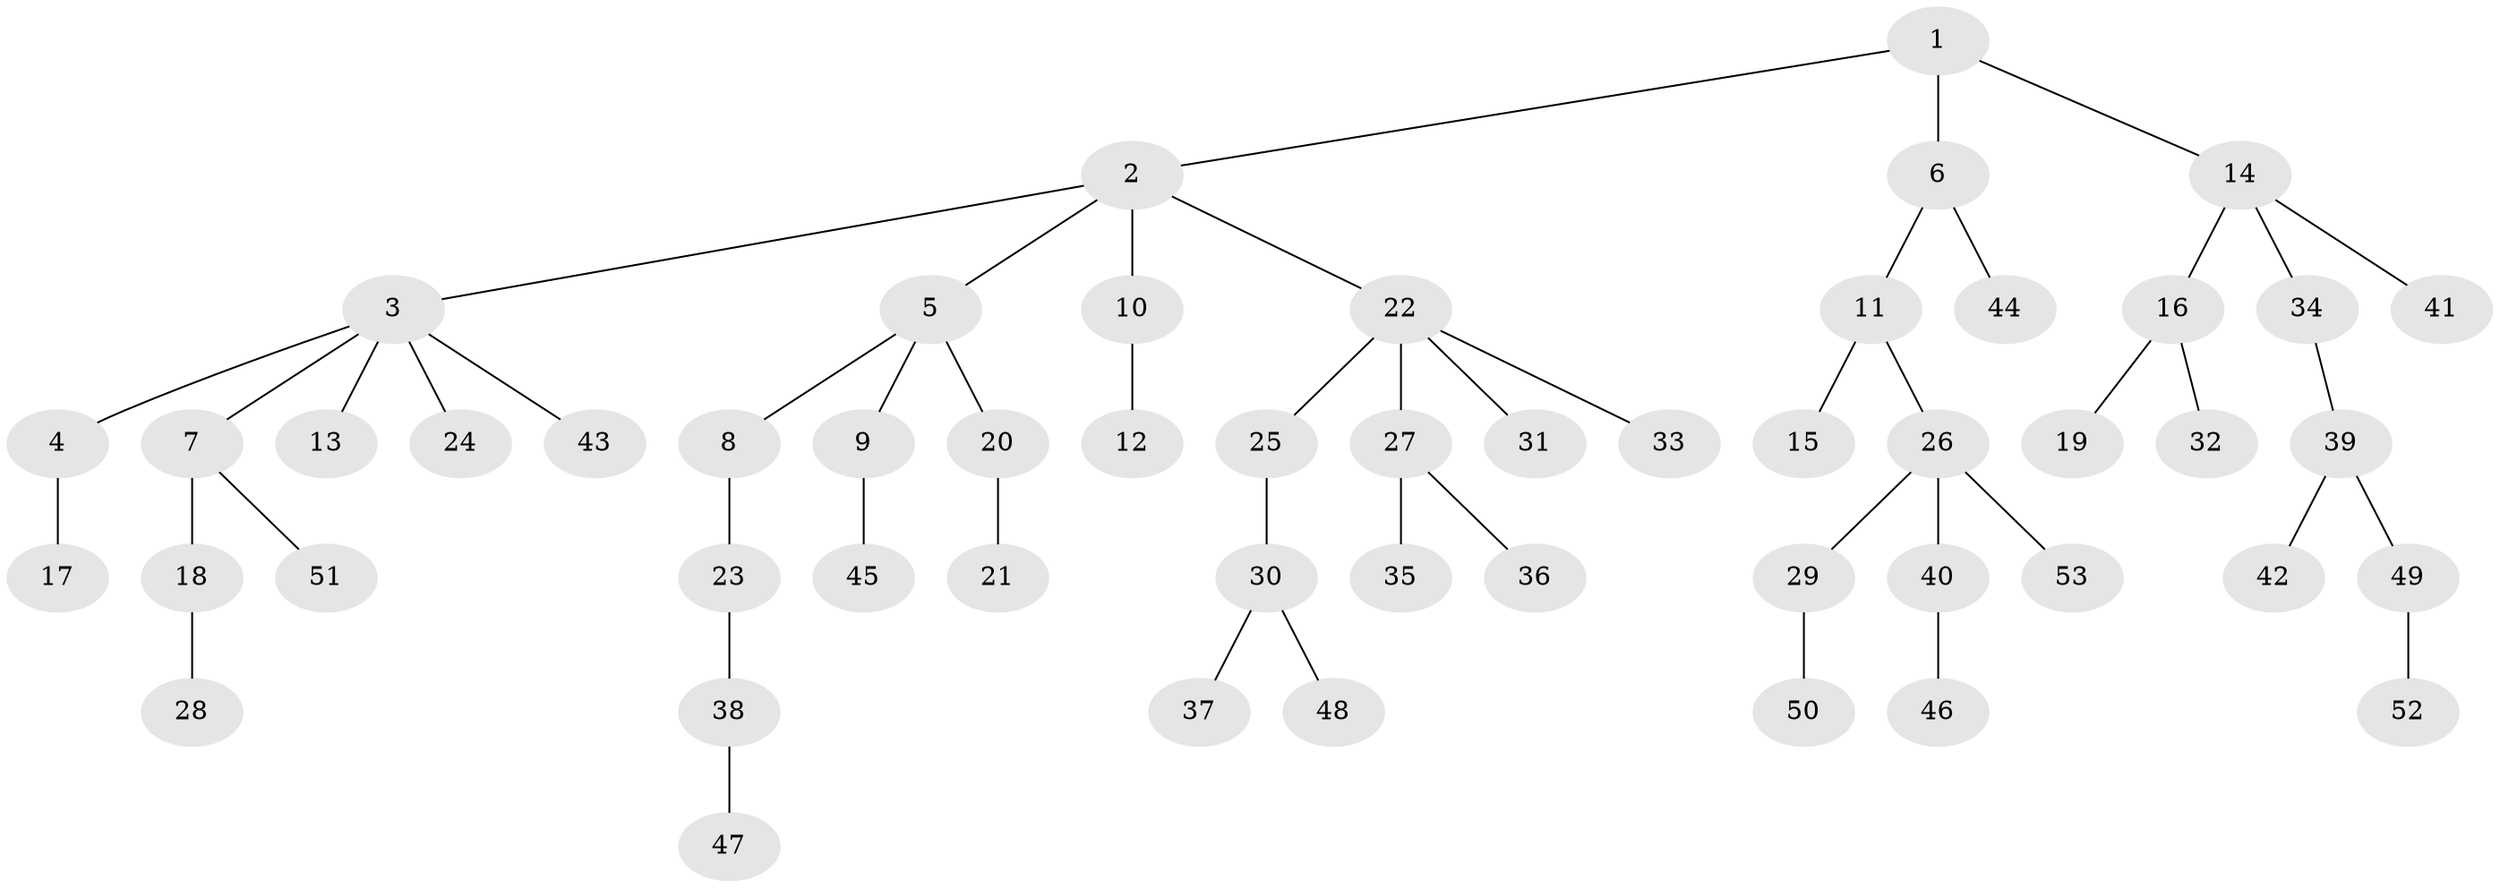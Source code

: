 // coarse degree distribution, {6: 0.02702702702702703, 5: 0.02702702702702703, 2: 0.40540540540540543, 4: 0.08108108108108109, 1: 0.43243243243243246, 3: 0.02702702702702703}
// Generated by graph-tools (version 1.1) at 2025/52/02/27/25 19:52:13]
// undirected, 53 vertices, 52 edges
graph export_dot {
graph [start="1"]
  node [color=gray90,style=filled];
  1;
  2;
  3;
  4;
  5;
  6;
  7;
  8;
  9;
  10;
  11;
  12;
  13;
  14;
  15;
  16;
  17;
  18;
  19;
  20;
  21;
  22;
  23;
  24;
  25;
  26;
  27;
  28;
  29;
  30;
  31;
  32;
  33;
  34;
  35;
  36;
  37;
  38;
  39;
  40;
  41;
  42;
  43;
  44;
  45;
  46;
  47;
  48;
  49;
  50;
  51;
  52;
  53;
  1 -- 2;
  1 -- 6;
  1 -- 14;
  2 -- 3;
  2 -- 5;
  2 -- 10;
  2 -- 22;
  3 -- 4;
  3 -- 7;
  3 -- 13;
  3 -- 24;
  3 -- 43;
  4 -- 17;
  5 -- 8;
  5 -- 9;
  5 -- 20;
  6 -- 11;
  6 -- 44;
  7 -- 18;
  7 -- 51;
  8 -- 23;
  9 -- 45;
  10 -- 12;
  11 -- 15;
  11 -- 26;
  14 -- 16;
  14 -- 34;
  14 -- 41;
  16 -- 19;
  16 -- 32;
  18 -- 28;
  20 -- 21;
  22 -- 25;
  22 -- 27;
  22 -- 31;
  22 -- 33;
  23 -- 38;
  25 -- 30;
  26 -- 29;
  26 -- 40;
  26 -- 53;
  27 -- 35;
  27 -- 36;
  29 -- 50;
  30 -- 37;
  30 -- 48;
  34 -- 39;
  38 -- 47;
  39 -- 42;
  39 -- 49;
  40 -- 46;
  49 -- 52;
}
